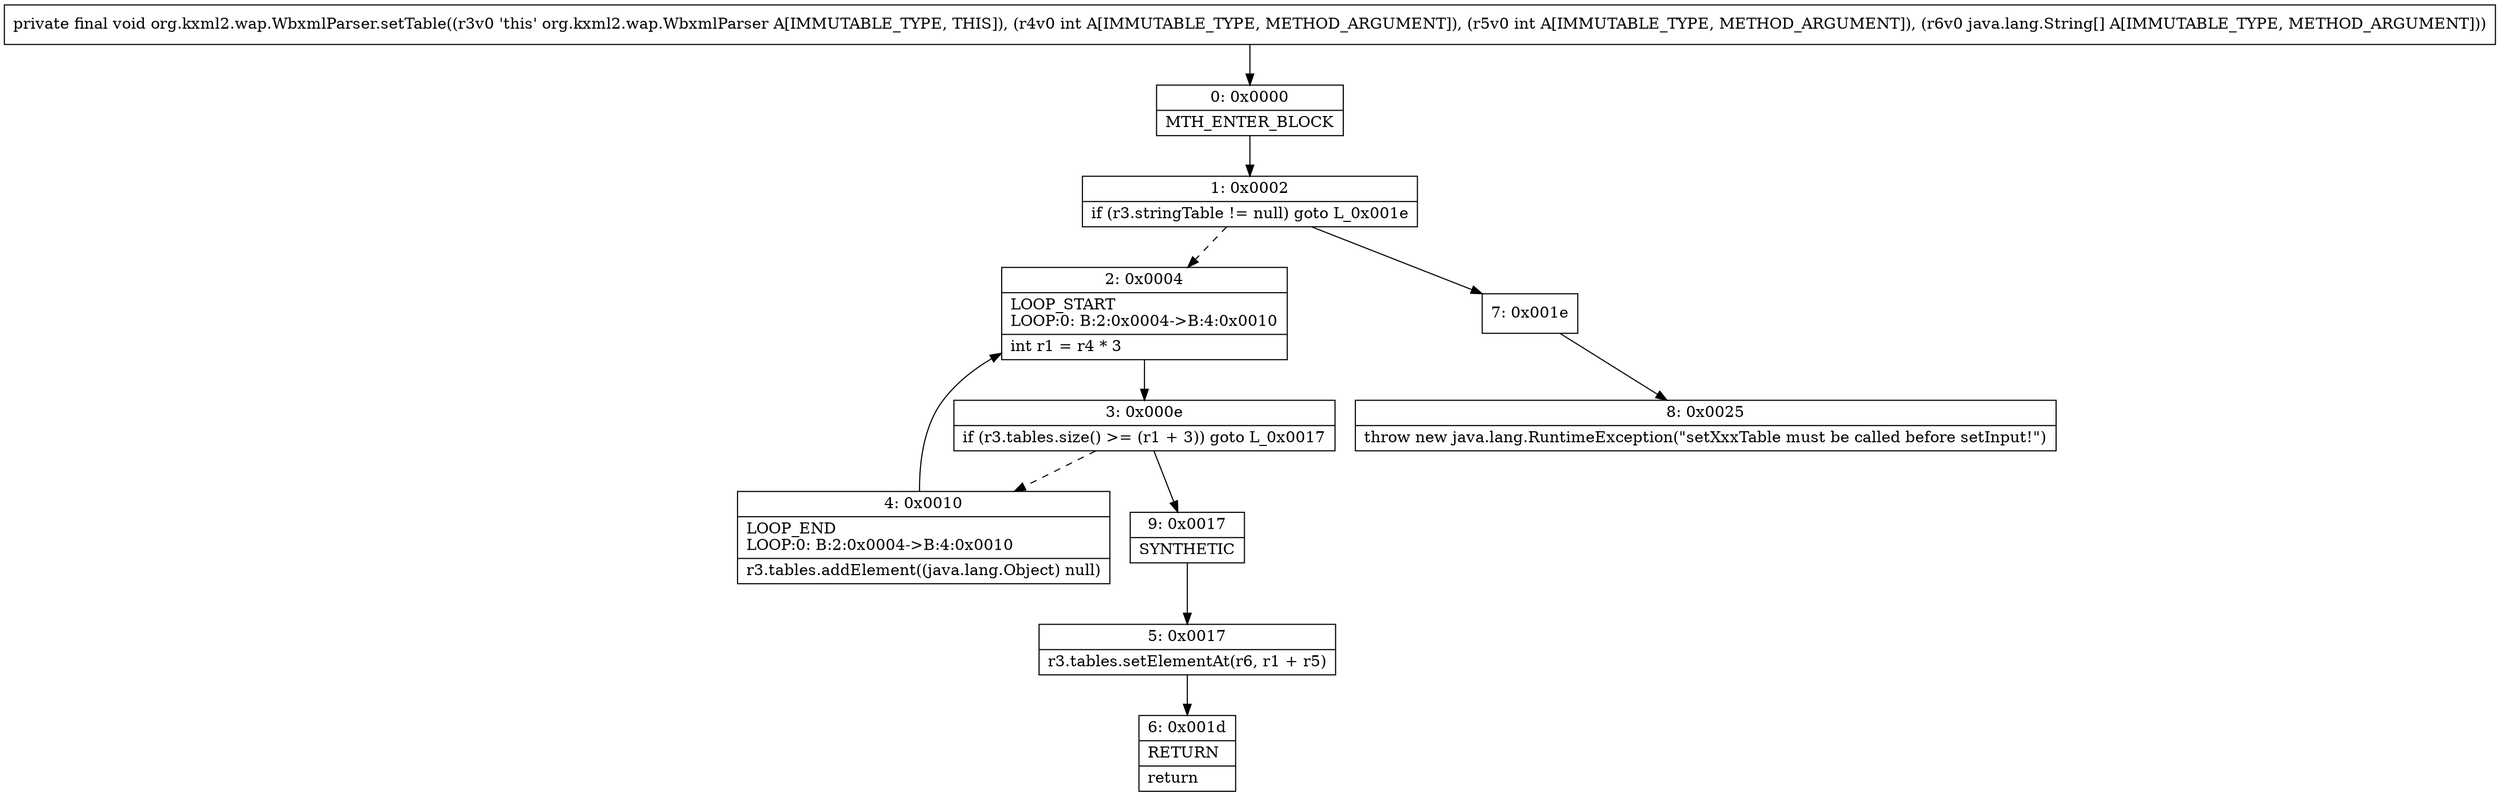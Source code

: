 digraph "CFG fororg.kxml2.wap.WbxmlParser.setTable(II[Ljava\/lang\/String;)V" {
Node_0 [shape=record,label="{0\:\ 0x0000|MTH_ENTER_BLOCK\l}"];
Node_1 [shape=record,label="{1\:\ 0x0002|if (r3.stringTable != null) goto L_0x001e\l}"];
Node_2 [shape=record,label="{2\:\ 0x0004|LOOP_START\lLOOP:0: B:2:0x0004\-\>B:4:0x0010\l|int r1 = r4 * 3\l}"];
Node_3 [shape=record,label="{3\:\ 0x000e|if (r3.tables.size() \>= (r1 + 3)) goto L_0x0017\l}"];
Node_4 [shape=record,label="{4\:\ 0x0010|LOOP_END\lLOOP:0: B:2:0x0004\-\>B:4:0x0010\l|r3.tables.addElement((java.lang.Object) null)\l}"];
Node_5 [shape=record,label="{5\:\ 0x0017|r3.tables.setElementAt(r6, r1 + r5)\l}"];
Node_6 [shape=record,label="{6\:\ 0x001d|RETURN\l|return\l}"];
Node_7 [shape=record,label="{7\:\ 0x001e}"];
Node_8 [shape=record,label="{8\:\ 0x0025|throw new java.lang.RuntimeException(\"setXxxTable must be called before setInput!\")\l}"];
Node_9 [shape=record,label="{9\:\ 0x0017|SYNTHETIC\l}"];
MethodNode[shape=record,label="{private final void org.kxml2.wap.WbxmlParser.setTable((r3v0 'this' org.kxml2.wap.WbxmlParser A[IMMUTABLE_TYPE, THIS]), (r4v0 int A[IMMUTABLE_TYPE, METHOD_ARGUMENT]), (r5v0 int A[IMMUTABLE_TYPE, METHOD_ARGUMENT]), (r6v0 java.lang.String[] A[IMMUTABLE_TYPE, METHOD_ARGUMENT])) }"];
MethodNode -> Node_0;
Node_0 -> Node_1;
Node_1 -> Node_2[style=dashed];
Node_1 -> Node_7;
Node_2 -> Node_3;
Node_3 -> Node_4[style=dashed];
Node_3 -> Node_9;
Node_4 -> Node_2;
Node_5 -> Node_6;
Node_7 -> Node_8;
Node_9 -> Node_5;
}

